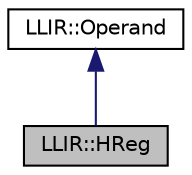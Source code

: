 digraph "LLIR::HReg"
{
 // LATEX_PDF_SIZE
  edge [fontname="Helvetica",fontsize="10",labelfontname="Helvetica",labelfontsize="10"];
  node [fontname="Helvetica",fontsize="10",shape=record];
  Node1 [label="LLIR::HReg",height=0.2,width=0.4,color="black", fillcolor="grey75", style="filled", fontcolor="black",tooltip=" "];
  Node2 -> Node1 [dir="back",color="midnightblue",fontsize="10",style="solid",fontname="Helvetica"];
  Node2 [label="LLIR::Operand",height=0.2,width=0.4,color="black", fillcolor="white", style="filled",URL="$classLLIR_1_1Operand.html",tooltip="The base for LLIR operands."];
}
